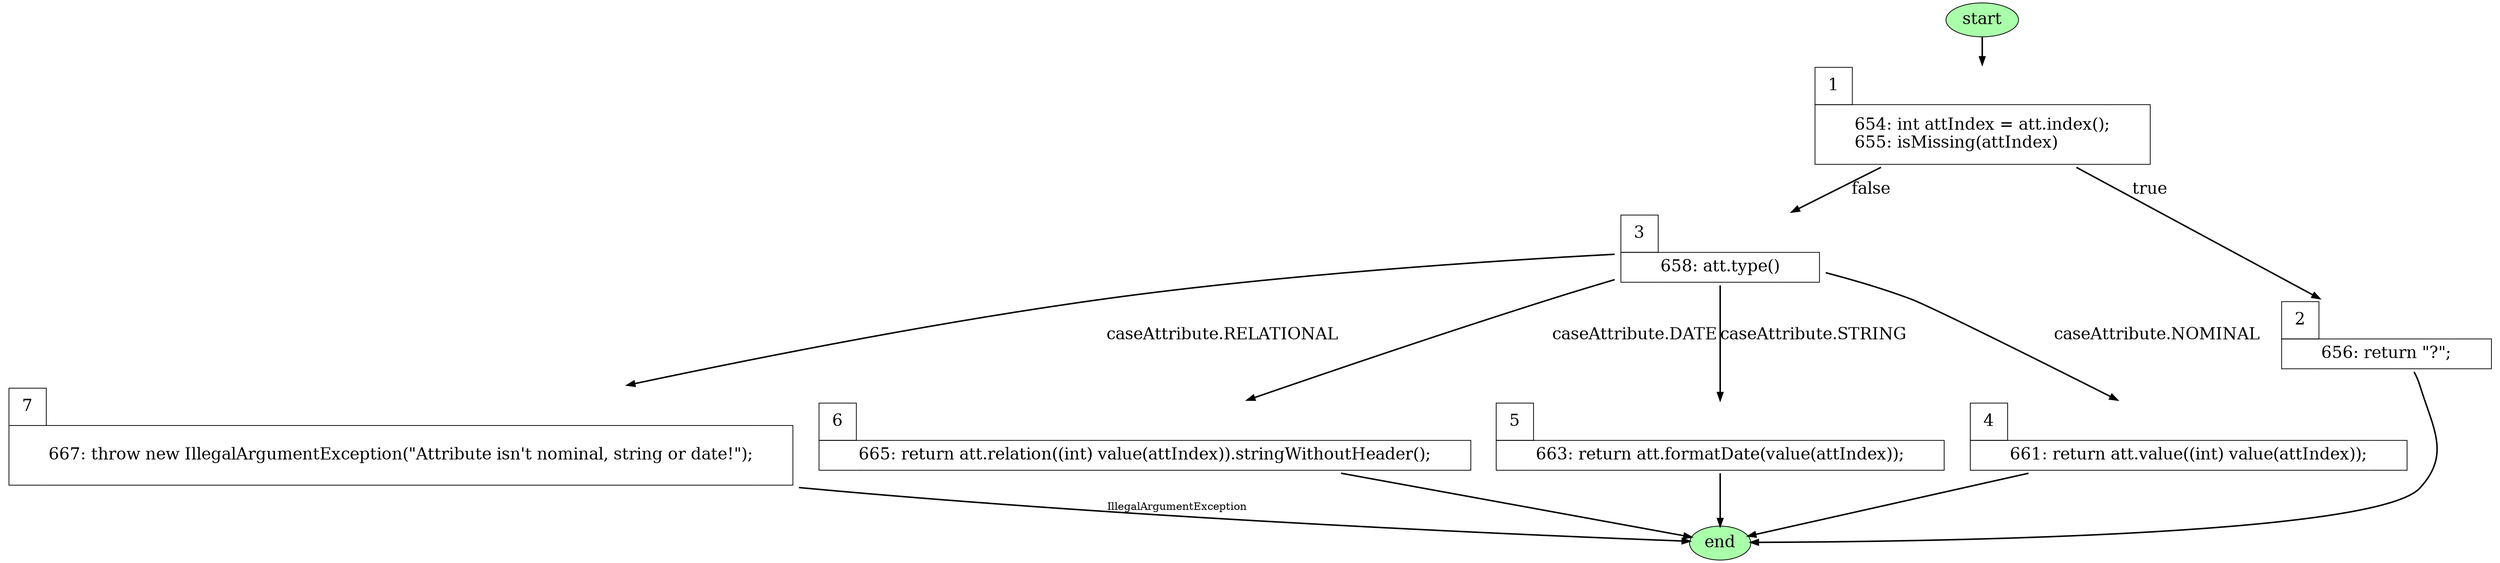 // F:\OpenUnderstand\cfg_generator\src\..\test_output\AbstractInstance\stringValue\stringValue
digraph {
	node [shape=none]
	start [fillcolor="#aaffaa" fontsize=22 shape=oval style=filled]
	6 [label=<<FONT POINT-SIZE="22">
<TABLE BORDER="0" CELLBORDER="1" CELLSPACING="0">
<tr>
<td width="50" height="50" fixedsize="true">7</td>
<td width="9" height="9" fixedsize="true" style="invis"></td>
<td width="9" height="9" fixedsize="true" style="invis"></td>
</tr>
<tr>
<td width="50" height="80" fixedsize="true" sides="tlb"></td>
<td width="50" height="80" fixedsize="false" sides="bt" PORT="here">667: throw new IllegalArgumentException(
&quot;Attribute isn&#x27;t nominal, string or date!&quot;);<br align="left"/>
</td>
<td width="50" height="80" fixedsize="true" sides="brt"></td>
</tr>
</TABLE>
</FONT>>]
	5 [label=<<FONT POINT-SIZE="22">
<TABLE BORDER="0" CELLBORDER="1" CELLSPACING="0">
<tr>
<td width="50" height="50" fixedsize="true">6</td>
<td width="9" height="9" fixedsize="true" style="invis"></td>
<td width="9" height="9" fixedsize="true" style="invis"></td>
</tr>
<tr>
<td width="50" height="40" fixedsize="true" sides="tlb"></td>
<td width="50" height="40" fixedsize="false" sides="bt" PORT="here">665: return att.relation((int) value(attIndex)).stringWithoutHeader();<br align="left"/>
</td>
<td width="50" height="40" fixedsize="true" sides="brt"></td>
</tr>
</TABLE>
</FONT>>]
	4 [label=<<FONT POINT-SIZE="22">
<TABLE BORDER="0" CELLBORDER="1" CELLSPACING="0">
<tr>
<td width="50" height="50" fixedsize="true">5</td>
<td width="9" height="9" fixedsize="true" style="invis"></td>
<td width="9" height="9" fixedsize="true" style="invis"></td>
</tr>
<tr>
<td width="50" height="40" fixedsize="true" sides="tlb"></td>
<td width="50" height="40" fixedsize="false" sides="bt" PORT="here">663: return att.formatDate(value(attIndex));<br align="left"/>
</td>
<td width="50" height="40" fixedsize="true" sides="brt"></td>
</tr>
</TABLE>
</FONT>>]
	3 [label=<<FONT POINT-SIZE="22">
<TABLE BORDER="0" CELLBORDER="1" CELLSPACING="0">
<tr>
<td width="50" height="50" fixedsize="true">4</td>
<td width="9" height="9" fixedsize="true" style="invis"></td>
<td width="9" height="9" fixedsize="true" style="invis"></td>
</tr>
<tr>
<td width="50" height="40" fixedsize="true" sides="tlb"></td>
<td width="50" height="40" fixedsize="false" sides="bt" PORT="here">661: return att.value((int) value(attIndex));<br align="left"/>
</td>
<td width="50" height="40" fixedsize="true" sides="brt"></td>
</tr>
</TABLE>
</FONT>>]
	2 [label=<<FONT POINT-SIZE="22">
<TABLE BORDER="0" CELLBORDER="1" CELLSPACING="0">
<tr>
<td width="50" height="50" fixedsize="true">3</td>
<td width="9" height="9" fixedsize="true" style="invis"></td>
<td width="9" height="9" fixedsize="true" style="invis"></td>
</tr>
<tr>
<td width="50" height="40" fixedsize="true" sides="tlb"></td>
<td width="50" height="40" fixedsize="false" sides="bt" PORT="here">658: att.type()<br align="left"/>
</td>
<td width="50" height="40" fixedsize="true" sides="brt"></td>
</tr>
</TABLE>
</FONT>>]
	1 [label=<<FONT POINT-SIZE="22">
<TABLE BORDER="0" CELLBORDER="1" CELLSPACING="0">
<tr>
<td width="50" height="50" fixedsize="true">2</td>
<td width="9" height="9" fixedsize="true" style="invis"></td>
<td width="9" height="9" fixedsize="true" style="invis"></td>
</tr>
<tr>
<td width="50" height="40" fixedsize="true" sides="tlb"></td>
<td width="50" height="40" fixedsize="false" sides="bt" PORT="here">656: return &quot;?&quot;;<br align="left"/>
</td>
<td width="50" height="40" fixedsize="true" sides="brt"></td>
</tr>
</TABLE>
</FONT>>]
	0 [label=<<FONT POINT-SIZE="22">
<TABLE BORDER="0" CELLBORDER="1" CELLSPACING="0">
<tr>
<td width="50" height="50" fixedsize="true">1</td>
<td width="9" height="9" fixedsize="true" style="invis"></td>
<td width="9" height="9" fixedsize="true" style="invis"></td>
</tr>
<tr>
<td width="50" height="80" fixedsize="true" sides="tlb"></td>
<td width="50" height="80" fixedsize="false" sides="bt" PORT="here">654: int attIndex = att.index();<br align="left"/>
655: isMissing(attIndex)<br align="left"/>
</td>
<td width="50" height="80" fixedsize="true" sides="brt"></td>
</tr>
</TABLE>
</FONT>>]
	end [fillcolor="#aaffaa" fontsize=22 shape=oval style=filled]
	2 -> 3 [label="caseAttribute.NOMINAL" fontsize=22 penwidth=2]
	2 -> 4 [label="caseAttribute.STRING" fontsize=22 penwidth=2]
	2 -> 5 [label="caseAttribute.DATE" fontsize=22 penwidth=2]
	2 -> 6 [label="caseAttribute.RELATIONAL" fontsize=22 penwidth=2]
	0 -> 2 [label=false fontsize=22 penwidth=2]
	0 -> 1 [label=true fontsize=22 penwidth=2]
	start -> 0 [penwidth=2]
	5 -> end [penwidth=2]
	4 -> end [penwidth=2]
	3 -> end [penwidth=2]
	1 -> end [penwidth=2]
	6 -> end [label=IllegalArgumentException penwidth=2]
}
